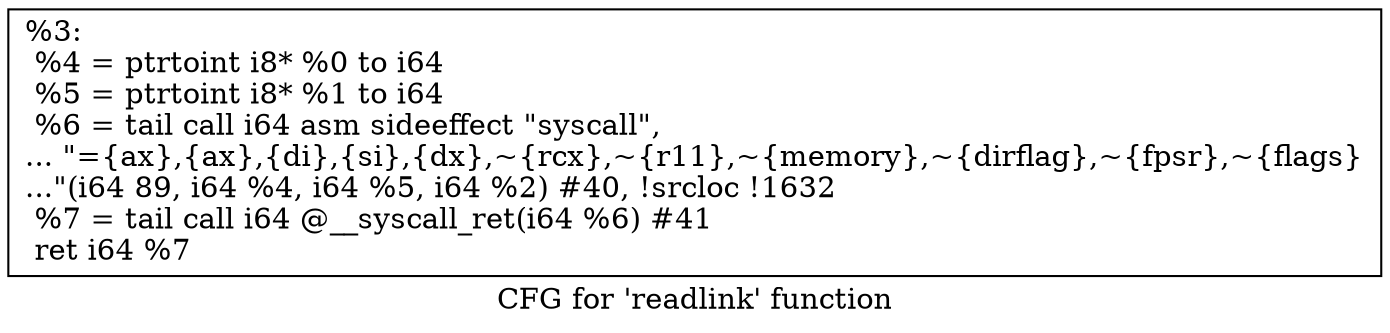 digraph "CFG for 'readlink' function" {
	label="CFG for 'readlink' function";

	Node0x1d079b0 [shape=record,label="{%3:\l  %4 = ptrtoint i8* %0 to i64\l  %5 = ptrtoint i8* %1 to i64\l  %6 = tail call i64 asm sideeffect \"syscall\",\l... \"=\{ax\},\{ax\},\{di\},\{si\},\{dx\},~\{rcx\},~\{r11\},~\{memory\},~\{dirflag\},~\{fpsr\},~\{flags\}\l...\"(i64 89, i64 %4, i64 %5, i64 %2) #40, !srcloc !1632\l  %7 = tail call i64 @__syscall_ret(i64 %6) #41\l  ret i64 %7\l}"];
}
